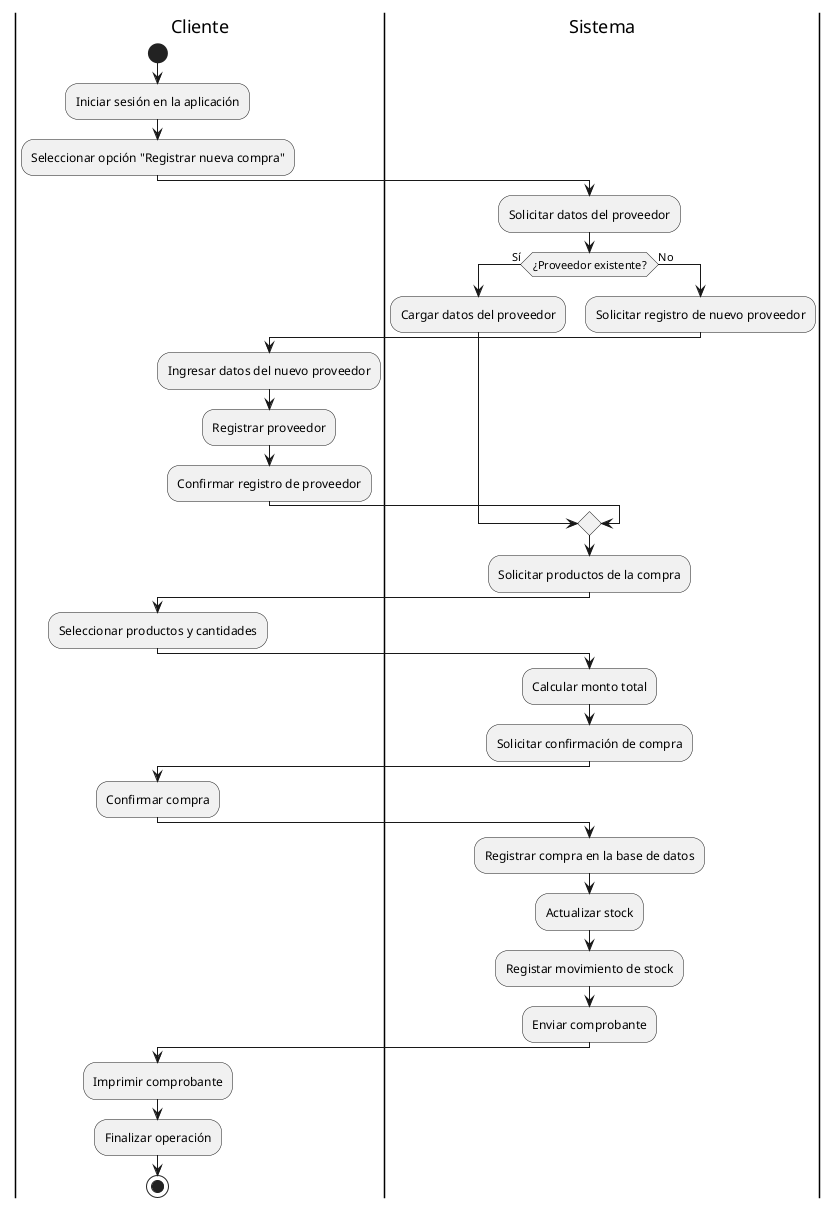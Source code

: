 @startuml
|Cliente|
start
:Iniciar sesión en la aplicación;
:Seleccionar opción "Registrar nueva compra";

|Sistema|
:Solicitar datos del proveedor;

if (¿Proveedor existente?) then (Sí)
    :Cargar datos del proveedor;
else (No)
    :Solicitar registro de nuevo proveedor;
    |Cliente|
    :Ingresar datos del nuevo proveedor;
    :Registrar proveedor;
    :Confirmar registro de proveedor;
endif

|Sistema|
:Solicitar productos de la compra;
|Cliente|
:Seleccionar productos y cantidades;

|Sistema|
:Calcular monto total;
:Solicitar confirmación de compra;
|Cliente|
:Confirmar compra;

|Sistema|
:Registrar compra en la base de datos;
:Actualizar stock;
:Registar movimiento de stock;
:Enviar comprobante;

|Cliente|
:Imprimir comprobante;
:Finalizar operación;
stop
@enduml
